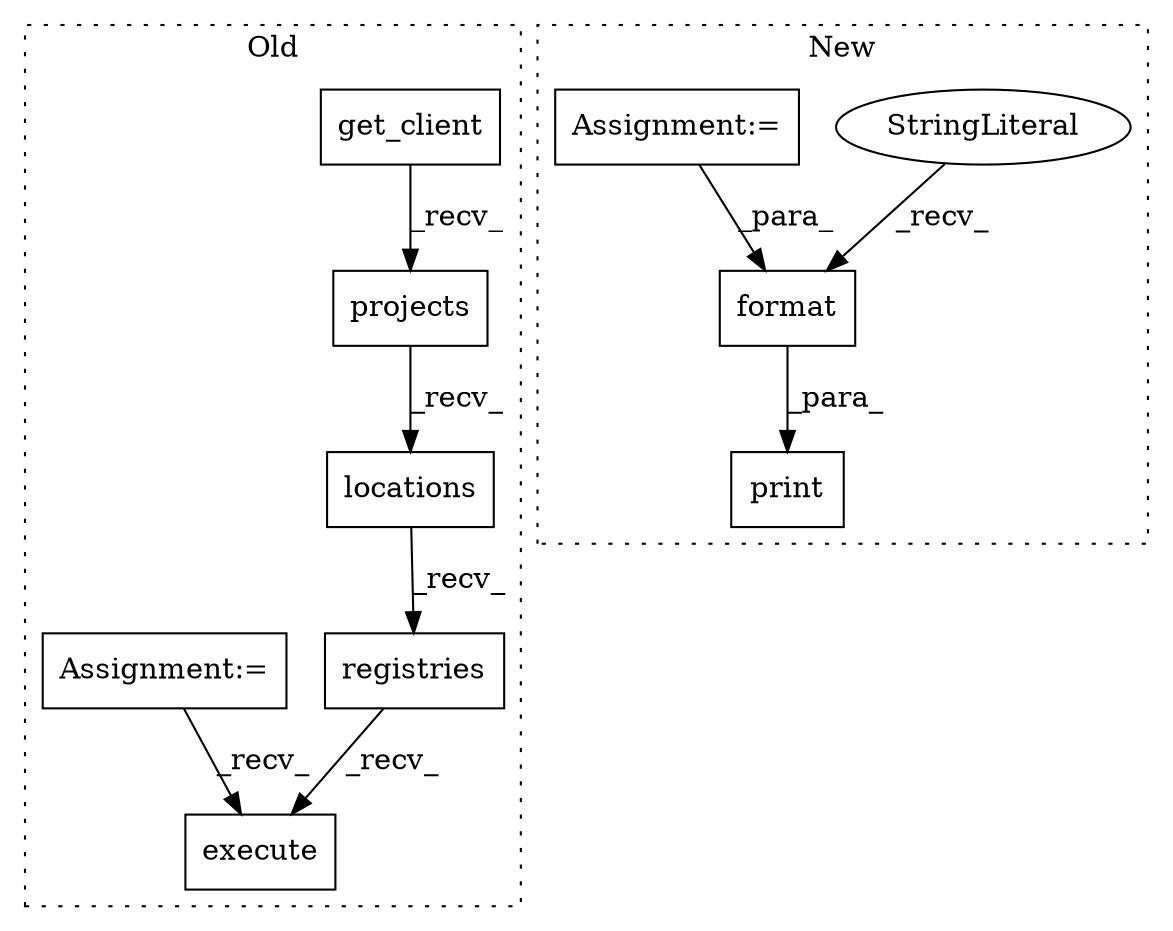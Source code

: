 digraph G {
subgraph cluster0 {
1 [label="locations" a="32" s="18542" l="11" shape="box"];
3 [label="projects" a="32" s="18531" l="10" shape="box"];
4 [label="execute" a="32" s="18615" l="9" shape="box"];
6 [label="registries" a="32" s="18554" l="12" shape="box"];
7 [label="get_client" a="32" s="18225,18256" l="11,1" shape="box"];
9 [label="Assignment:=" a="7" s="18466" l="1" shape="box"];
label = "Old";
style="dotted";
}
subgraph cluster1 {
2 [label="format" a="32" s="17757,17767" l="7,1" shape="box"];
5 [label="StringLiteral" a="45" s="17738" l="18" shape="ellipse"];
8 [label="print" a="32" s="17732,17768" l="6,1" shape="box"];
10 [label="Assignment:=" a="7" s="17667" l="1" shape="box"];
label = "New";
style="dotted";
}
1 -> 6 [label="_recv_"];
2 -> 8 [label="_para_"];
3 -> 1 [label="_recv_"];
5 -> 2 [label="_recv_"];
6 -> 4 [label="_recv_"];
7 -> 3 [label="_recv_"];
9 -> 4 [label="_recv_"];
10 -> 2 [label="_para_"];
}